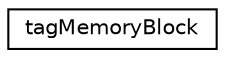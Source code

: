 digraph "Graphical Class Hierarchy"
{
 // LATEX_PDF_SIZE
  edge [fontname="Helvetica",fontsize="10",labelfontname="Helvetica",labelfontsize="10"];
  node [fontname="Helvetica",fontsize="10",shape=record];
  rankdir="LR";
  Node0 [label="tagMemoryBlock",height=0.2,width=0.4,color="black", fillcolor="white", style="filled",URL="$structtag_memory_block.html",tooltip=" "];
}
